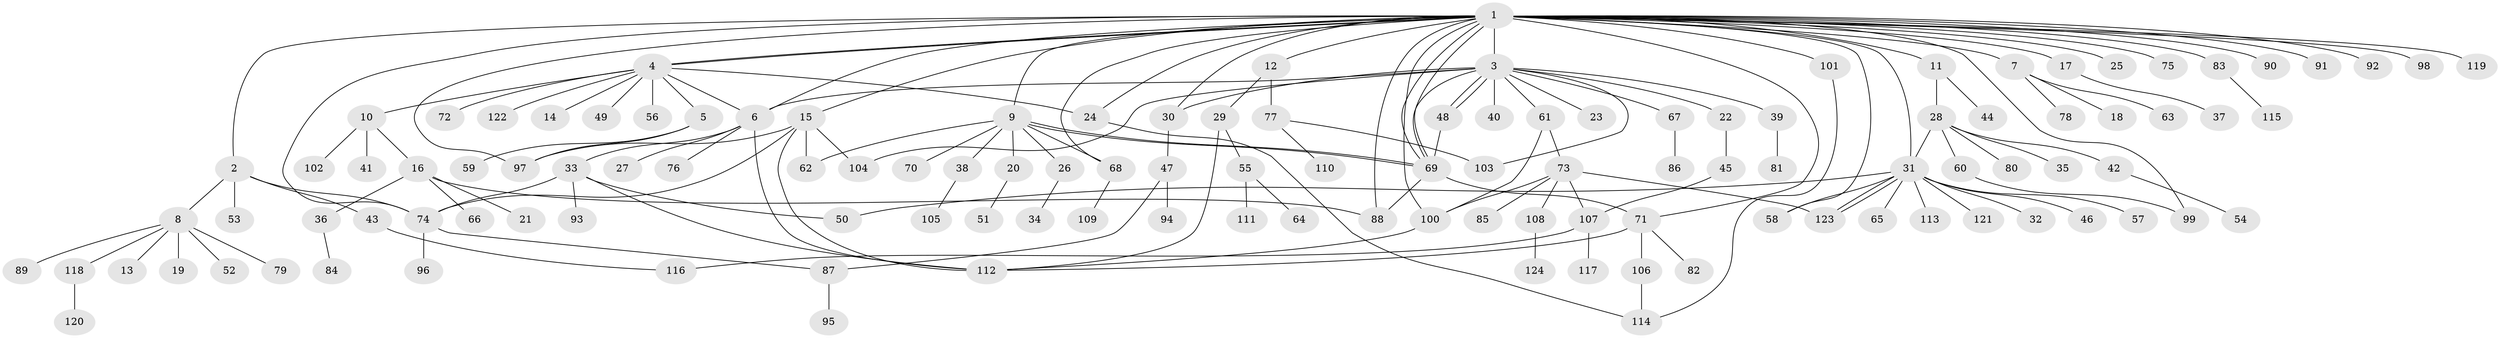 // coarse degree distribution, {34: 0.011111111111111112, 14: 0.011111111111111112, 12: 0.011111111111111112, 5: 0.05555555555555555, 3: 0.08888888888888889, 7: 0.011111111111111112, 8: 0.03333333333333333, 2: 0.13333333333333333, 4: 0.05555555555555555, 1: 0.5666666666666667, 6: 0.011111111111111112, 11: 0.011111111111111112}
// Generated by graph-tools (version 1.1) at 2025/51/02/27/25 19:51:57]
// undirected, 124 vertices, 164 edges
graph export_dot {
graph [start="1"]
  node [color=gray90,style=filled];
  1;
  2;
  3;
  4;
  5;
  6;
  7;
  8;
  9;
  10;
  11;
  12;
  13;
  14;
  15;
  16;
  17;
  18;
  19;
  20;
  21;
  22;
  23;
  24;
  25;
  26;
  27;
  28;
  29;
  30;
  31;
  32;
  33;
  34;
  35;
  36;
  37;
  38;
  39;
  40;
  41;
  42;
  43;
  44;
  45;
  46;
  47;
  48;
  49;
  50;
  51;
  52;
  53;
  54;
  55;
  56;
  57;
  58;
  59;
  60;
  61;
  62;
  63;
  64;
  65;
  66;
  67;
  68;
  69;
  70;
  71;
  72;
  73;
  74;
  75;
  76;
  77;
  78;
  79;
  80;
  81;
  82;
  83;
  84;
  85;
  86;
  87;
  88;
  89;
  90;
  91;
  92;
  93;
  94;
  95;
  96;
  97;
  98;
  99;
  100;
  101;
  102;
  103;
  104;
  105;
  106;
  107;
  108;
  109;
  110;
  111;
  112;
  113;
  114;
  115;
  116;
  117;
  118;
  119;
  120;
  121;
  122;
  123;
  124;
  1 -- 2;
  1 -- 3;
  1 -- 4;
  1 -- 4;
  1 -- 6;
  1 -- 7;
  1 -- 9;
  1 -- 11;
  1 -- 12;
  1 -- 15;
  1 -- 17;
  1 -- 24;
  1 -- 25;
  1 -- 30;
  1 -- 31;
  1 -- 58;
  1 -- 68;
  1 -- 69;
  1 -- 69;
  1 -- 71;
  1 -- 74;
  1 -- 75;
  1 -- 83;
  1 -- 88;
  1 -- 90;
  1 -- 91;
  1 -- 92;
  1 -- 97;
  1 -- 98;
  1 -- 99;
  1 -- 100;
  1 -- 101;
  1 -- 119;
  2 -- 8;
  2 -- 43;
  2 -- 53;
  2 -- 74;
  3 -- 6;
  3 -- 22;
  3 -- 23;
  3 -- 30;
  3 -- 39;
  3 -- 40;
  3 -- 48;
  3 -- 48;
  3 -- 61;
  3 -- 67;
  3 -- 69;
  3 -- 103;
  3 -- 104;
  4 -- 5;
  4 -- 6;
  4 -- 10;
  4 -- 14;
  4 -- 24;
  4 -- 49;
  4 -- 56;
  4 -- 72;
  4 -- 122;
  5 -- 59;
  5 -- 97;
  6 -- 27;
  6 -- 33;
  6 -- 76;
  6 -- 112;
  7 -- 18;
  7 -- 63;
  7 -- 78;
  8 -- 13;
  8 -- 19;
  8 -- 52;
  8 -- 79;
  8 -- 89;
  8 -- 118;
  9 -- 20;
  9 -- 26;
  9 -- 38;
  9 -- 62;
  9 -- 68;
  9 -- 69;
  9 -- 69;
  9 -- 70;
  10 -- 16;
  10 -- 41;
  10 -- 102;
  11 -- 28;
  11 -- 44;
  12 -- 29;
  12 -- 77;
  15 -- 62;
  15 -- 74;
  15 -- 97;
  15 -- 104;
  15 -- 112;
  16 -- 21;
  16 -- 36;
  16 -- 66;
  16 -- 88;
  17 -- 37;
  20 -- 51;
  22 -- 45;
  24 -- 114;
  26 -- 34;
  28 -- 31;
  28 -- 35;
  28 -- 42;
  28 -- 60;
  28 -- 80;
  29 -- 55;
  29 -- 112;
  30 -- 47;
  31 -- 32;
  31 -- 46;
  31 -- 50;
  31 -- 57;
  31 -- 58;
  31 -- 65;
  31 -- 113;
  31 -- 121;
  31 -- 123;
  31 -- 123;
  33 -- 50;
  33 -- 74;
  33 -- 93;
  33 -- 112;
  36 -- 84;
  38 -- 105;
  39 -- 81;
  42 -- 54;
  43 -- 116;
  45 -- 107;
  47 -- 87;
  47 -- 94;
  48 -- 69;
  55 -- 64;
  55 -- 111;
  60 -- 99;
  61 -- 73;
  61 -- 100;
  67 -- 86;
  68 -- 109;
  69 -- 71;
  69 -- 88;
  71 -- 82;
  71 -- 106;
  71 -- 112;
  73 -- 85;
  73 -- 100;
  73 -- 107;
  73 -- 108;
  73 -- 123;
  74 -- 87;
  74 -- 96;
  77 -- 103;
  77 -- 110;
  83 -- 115;
  87 -- 95;
  100 -- 112;
  101 -- 114;
  106 -- 114;
  107 -- 116;
  107 -- 117;
  108 -- 124;
  118 -- 120;
}

